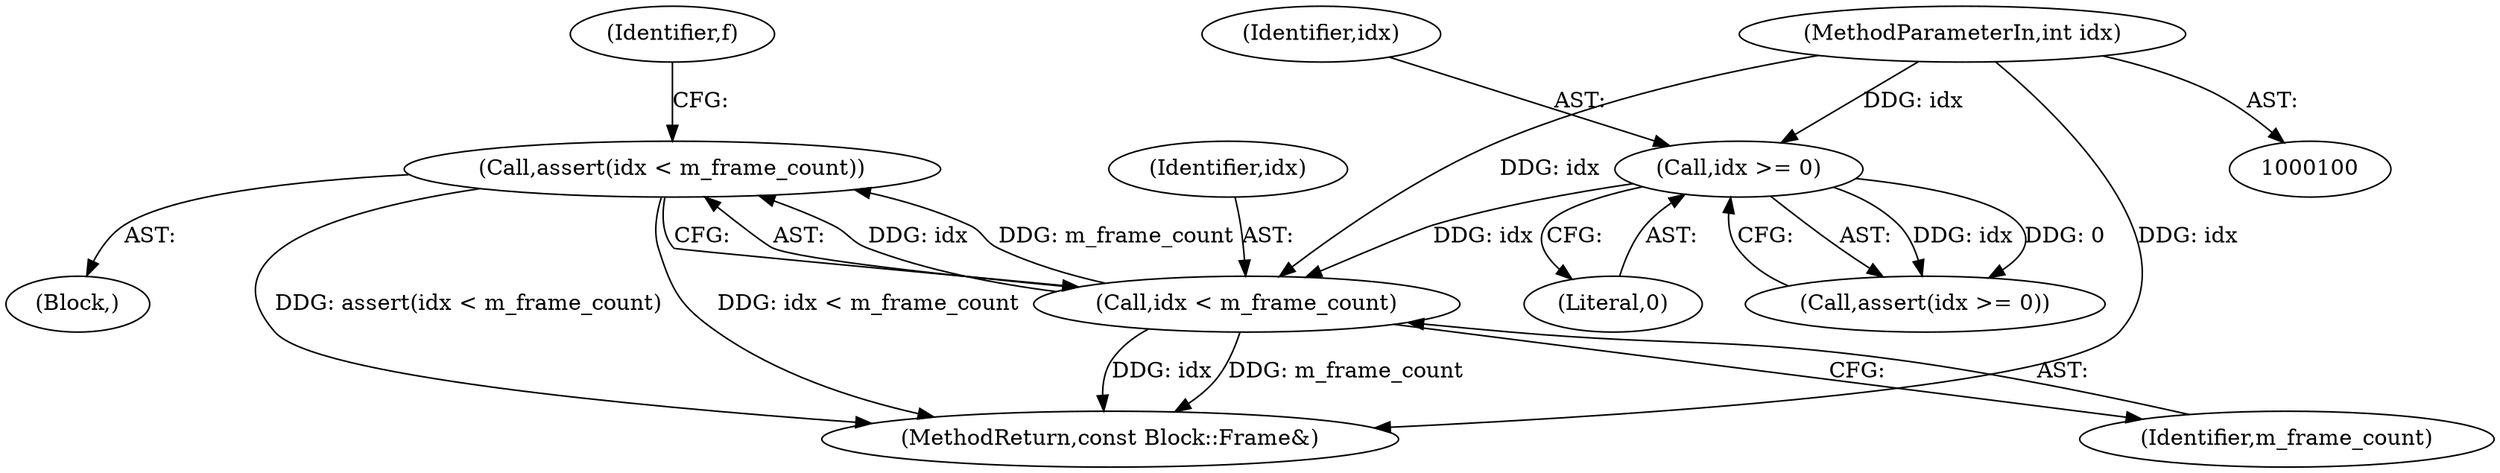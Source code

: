 digraph "1_Android_04839626ed859623901ebd3a5fd483982186b59d_86@API" {
"1000107" [label="(Call,assert(idx < m_frame_count))"];
"1000108" [label="(Call,idx < m_frame_count)"];
"1000104" [label="(Call,idx >= 0)"];
"1000101" [label="(MethodParameterIn,int idx)"];
"1000104" [label="(Call,idx >= 0)"];
"1000131" [label="(MethodReturn,const Block::Frame&)"];
"1000107" [label="(Call,assert(idx < m_frame_count))"];
"1000109" [label="(Identifier,idx)"];
"1000110" [label="(Identifier,m_frame_count)"];
"1000105" [label="(Identifier,idx)"];
"1000113" [label="(Identifier,f)"];
"1000103" [label="(Call,assert(idx >= 0))"];
"1000106" [label="(Literal,0)"];
"1000102" [label="(Block,)"];
"1000101" [label="(MethodParameterIn,int idx)"];
"1000108" [label="(Call,idx < m_frame_count)"];
"1000107" -> "1000102"  [label="AST: "];
"1000107" -> "1000108"  [label="CFG: "];
"1000108" -> "1000107"  [label="AST: "];
"1000113" -> "1000107"  [label="CFG: "];
"1000107" -> "1000131"  [label="DDG: idx < m_frame_count"];
"1000107" -> "1000131"  [label="DDG: assert(idx < m_frame_count)"];
"1000108" -> "1000107"  [label="DDG: idx"];
"1000108" -> "1000107"  [label="DDG: m_frame_count"];
"1000108" -> "1000110"  [label="CFG: "];
"1000109" -> "1000108"  [label="AST: "];
"1000110" -> "1000108"  [label="AST: "];
"1000108" -> "1000131"  [label="DDG: idx"];
"1000108" -> "1000131"  [label="DDG: m_frame_count"];
"1000104" -> "1000108"  [label="DDG: idx"];
"1000101" -> "1000108"  [label="DDG: idx"];
"1000104" -> "1000103"  [label="AST: "];
"1000104" -> "1000106"  [label="CFG: "];
"1000105" -> "1000104"  [label="AST: "];
"1000106" -> "1000104"  [label="AST: "];
"1000103" -> "1000104"  [label="CFG: "];
"1000104" -> "1000103"  [label="DDG: idx"];
"1000104" -> "1000103"  [label="DDG: 0"];
"1000101" -> "1000104"  [label="DDG: idx"];
"1000101" -> "1000100"  [label="AST: "];
"1000101" -> "1000131"  [label="DDG: idx"];
}
